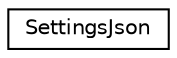 digraph "Graphical Class Hierarchy"
{
 // LATEX_PDF_SIZE
  edge [fontname="Helvetica",fontsize="10",labelfontname="Helvetica",labelfontsize="10"];
  node [fontname="Helvetica",fontsize="10",shape=record];
  rankdir="LR";
  Node0 [label="SettingsJson",height=0.2,width=0.4,color="black", fillcolor="white", style="filled",URL="$class_settings_json.html",tooltip=" "];
}
